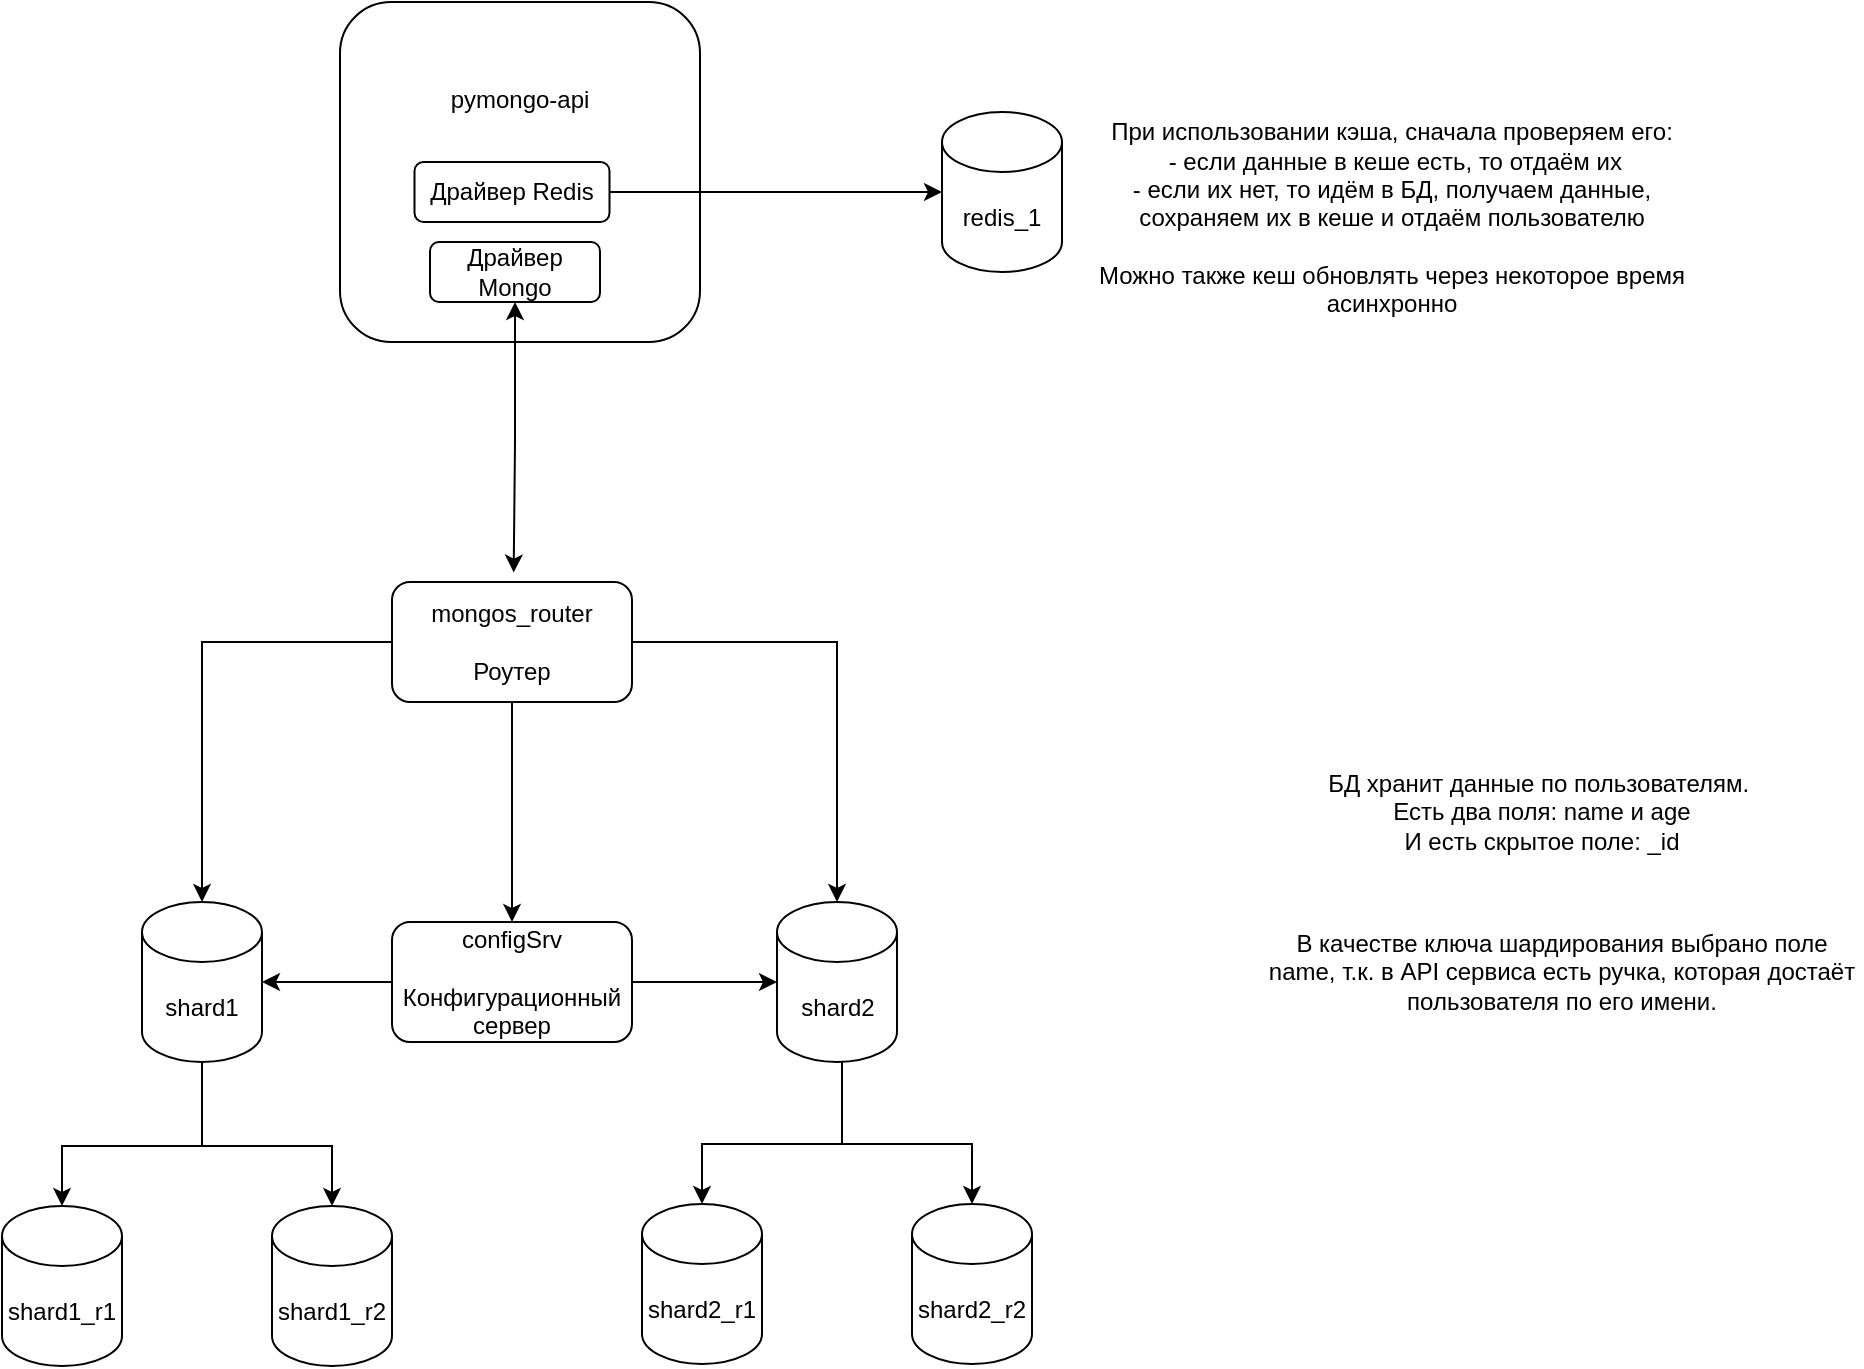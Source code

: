 <mxfile version="24.6.4" type="device">
  <diagram name="Page-1" id="-H_mtQnk-PTXWXPvYvuk">
    <mxGraphModel dx="1774" dy="1129" grid="1" gridSize="10" guides="1" tooltips="1" connect="1" arrows="1" fold="1" page="1" pageScale="1" pageWidth="1169" pageHeight="827" math="0" shadow="0">
      <root>
        <mxCell id="0" />
        <mxCell id="1" parent="0" />
        <mxCell id="zA23MoTUsTF4_91t8viU-2" value="shard1" style="shape=cylinder3;whiteSpace=wrap;html=1;boundedLbl=1;backgroundOutline=1;size=15;" parent="1" vertex="1">
          <mxGeometry x="170" y="530" width="60" height="80" as="geometry" />
        </mxCell>
        <mxCell id="D9CXgukpsAMVDsTzwWb0-2" value="configSrv&lt;div&gt;&lt;br&gt;&lt;div&gt;Конфигурационный&lt;/div&gt;&lt;div&gt;сервер&lt;/div&gt;&lt;/div&gt;" style="rounded=1;whiteSpace=wrap;html=1;" parent="1" vertex="1">
          <mxGeometry x="295" y="540" width="120" height="60" as="geometry" />
        </mxCell>
        <mxCell id="D9CXgukpsAMVDsTzwWb0-9" style="edgeStyle=orthogonalEdgeStyle;rounded=0;orthogonalLoop=1;jettySize=auto;html=1;entryX=0.5;entryY=0;entryDx=0;entryDy=0;exitX=0.5;exitY=1;exitDx=0;exitDy=0;startArrow=none;startFill=0;" parent="1" source="D9CXgukpsAMVDsTzwWb0-3" target="D9CXgukpsAMVDsTzwWb0-2" edge="1">
          <mxGeometry relative="1" as="geometry" />
        </mxCell>
        <mxCell id="D9CXgukpsAMVDsTzwWb0-3" value="&lt;div&gt;mongos_router&lt;/div&gt;&lt;div&gt;&lt;br&gt;&lt;/div&gt;Роутер" style="rounded=1;whiteSpace=wrap;html=1;" parent="1" vertex="1">
          <mxGeometry x="295" y="370" width="120" height="60" as="geometry" />
        </mxCell>
        <mxCell id="D9CXgukpsAMVDsTzwWb0-4" value="shard2" style="shape=cylinder3;whiteSpace=wrap;html=1;boundedLbl=1;backgroundOutline=1;size=15;" parent="1" vertex="1">
          <mxGeometry x="487.5" y="530" width="60" height="80" as="geometry" />
        </mxCell>
        <mxCell id="D9CXgukpsAMVDsTzwWb0-5" style="edgeStyle=orthogonalEdgeStyle;rounded=0;orthogonalLoop=1;jettySize=auto;html=1;entryX=0.5;entryY=0;entryDx=0;entryDy=0;entryPerimeter=0;startArrow=none;startFill=0;" parent="1" source="D9CXgukpsAMVDsTzwWb0-3" target="zA23MoTUsTF4_91t8viU-2" edge="1">
          <mxGeometry relative="1" as="geometry" />
        </mxCell>
        <mxCell id="D9CXgukpsAMVDsTzwWb0-6" style="edgeStyle=orthogonalEdgeStyle;rounded=0;orthogonalLoop=1;jettySize=auto;html=1;entryX=0.5;entryY=0;entryDx=0;entryDy=0;entryPerimeter=0;startArrow=none;startFill=0;" parent="1" source="D9CXgukpsAMVDsTzwWb0-3" target="D9CXgukpsAMVDsTzwWb0-4" edge="1">
          <mxGeometry relative="1" as="geometry" />
        </mxCell>
        <mxCell id="D9CXgukpsAMVDsTzwWb0-7" value="" style="group;movable=0;resizable=0;rotatable=0;deletable=0;editable=0;locked=1;connectable=0;" parent="1" vertex="1" connectable="0">
          <mxGeometry x="279" y="140" width="170" height="110" as="geometry" />
        </mxCell>
        <mxCell id="zA23MoTUsTF4_91t8viU-3" value="pymongo-api&lt;div&gt;&lt;br&gt;&lt;/div&gt;&lt;div&gt;&lt;br&gt;&lt;/div&gt;&lt;div&gt;&lt;br&gt;&lt;/div&gt;&lt;div&gt;&lt;br&gt;&lt;/div&gt;&lt;div&gt;&lt;br&gt;&lt;/div&gt;" style="rounded=1;whiteSpace=wrap;html=1;movable=0;resizable=0;rotatable=0;deletable=0;editable=0;locked=1;connectable=0;" parent="D9CXgukpsAMVDsTzwWb0-7" vertex="1">
          <mxGeometry x="-10" y="-60" width="180" height="170" as="geometry" />
        </mxCell>
        <mxCell id="D9CXgukpsAMVDsTzwWb0-1" value="Драйвер Mongo" style="rounded=1;whiteSpace=wrap;html=1;" parent="D9CXgukpsAMVDsTzwWb0-7" vertex="1">
          <mxGeometry x="35" y="60" width="85" height="30" as="geometry" />
        </mxCell>
        <mxCell id="D9CXgukpsAMVDsTzwWb0-8" style="edgeStyle=orthogonalEdgeStyle;rounded=0;orthogonalLoop=1;jettySize=auto;html=1;entryX=0.507;entryY=-0.079;entryDx=0;entryDy=0;entryPerimeter=0;startArrow=classic;startFill=1;" parent="1" source="D9CXgukpsAMVDsTzwWb0-1" target="D9CXgukpsAMVDsTzwWb0-3" edge="1">
          <mxGeometry relative="1" as="geometry" />
        </mxCell>
        <mxCell id="D9CXgukpsAMVDsTzwWb0-12" value="В качестве ключа шардирования выбрано поле name, т.к. в API сервиса есть ручка, которая достаёт пользователя по его имени." style="text;html=1;align=center;verticalAlign=middle;whiteSpace=wrap;rounded=0;" parent="1" vertex="1">
          <mxGeometry x="730" y="520" width="300" height="90" as="geometry" />
        </mxCell>
        <mxCell id="D9CXgukpsAMVDsTzwWb0-13" value="БД хранит данные по пользователям.&amp;nbsp;&lt;div&gt;Есть два поля: name и age&lt;/div&gt;&lt;div&gt;И есть скрытое поле: _id&lt;/div&gt;" style="text;html=1;align=center;verticalAlign=middle;whiteSpace=wrap;rounded=0;" parent="1" vertex="1">
          <mxGeometry x="720" y="450" width="300" height="70" as="geometry" />
        </mxCell>
        <mxCell id="42_YZ537Ep9w2OHwn1Fl-1" value="shard1_r1" style="shape=cylinder3;whiteSpace=wrap;html=1;boundedLbl=1;backgroundOutline=1;size=15;" parent="1" vertex="1">
          <mxGeometry x="100" y="682" width="60" height="80" as="geometry" />
        </mxCell>
        <mxCell id="42_YZ537Ep9w2OHwn1Fl-2" value="shard1_r2" style="shape=cylinder3;whiteSpace=wrap;html=1;boundedLbl=1;backgroundOutline=1;size=15;" parent="1" vertex="1">
          <mxGeometry x="235" y="682" width="60" height="80" as="geometry" />
        </mxCell>
        <mxCell id="42_YZ537Ep9w2OHwn1Fl-3" style="edgeStyle=orthogonalEdgeStyle;rounded=0;orthogonalLoop=1;jettySize=auto;html=1;entryX=0.5;entryY=0;entryDx=0;entryDy=0;entryPerimeter=0;exitX=0.5;exitY=1;exitDx=0;exitDy=0;exitPerimeter=0;" parent="1" source="zA23MoTUsTF4_91t8viU-2" target="42_YZ537Ep9w2OHwn1Fl-1" edge="1">
          <mxGeometry relative="1" as="geometry">
            <Array as="points">
              <mxPoint x="200" y="652" />
              <mxPoint x="130" y="652" />
            </Array>
          </mxGeometry>
        </mxCell>
        <mxCell id="42_YZ537Ep9w2OHwn1Fl-4" style="edgeStyle=orthogonalEdgeStyle;rounded=0;orthogonalLoop=1;jettySize=auto;html=1;entryX=0.5;entryY=0;entryDx=0;entryDy=0;entryPerimeter=0;" parent="1" target="42_YZ537Ep9w2OHwn1Fl-2" edge="1">
          <mxGeometry relative="1" as="geometry">
            <mxPoint x="200" y="612" as="sourcePoint" />
            <Array as="points">
              <mxPoint x="200" y="652" />
              <mxPoint x="265" y="652" />
            </Array>
          </mxGeometry>
        </mxCell>
        <mxCell id="42_YZ537Ep9w2OHwn1Fl-5" value="shard2_r1" style="shape=cylinder3;whiteSpace=wrap;html=1;boundedLbl=1;backgroundOutline=1;size=15;" parent="1" vertex="1">
          <mxGeometry x="420" y="681" width="60" height="80" as="geometry" />
        </mxCell>
        <mxCell id="42_YZ537Ep9w2OHwn1Fl-6" value="shard2_r2" style="shape=cylinder3;whiteSpace=wrap;html=1;boundedLbl=1;backgroundOutline=1;size=15;" parent="1" vertex="1">
          <mxGeometry x="555" y="681" width="60" height="80" as="geometry" />
        </mxCell>
        <mxCell id="42_YZ537Ep9w2OHwn1Fl-7" style="edgeStyle=orthogonalEdgeStyle;rounded=0;orthogonalLoop=1;jettySize=auto;html=1;entryX=0.5;entryY=0;entryDx=0;entryDy=0;entryPerimeter=0;exitX=0.5;exitY=1;exitDx=0;exitDy=0;exitPerimeter=0;" parent="1" target="42_YZ537Ep9w2OHwn1Fl-5" edge="1">
          <mxGeometry relative="1" as="geometry">
            <mxPoint x="520" y="610" as="sourcePoint" />
            <Array as="points">
              <mxPoint x="520" y="651" />
              <mxPoint x="450" y="651" />
            </Array>
          </mxGeometry>
        </mxCell>
        <mxCell id="42_YZ537Ep9w2OHwn1Fl-8" style="edgeStyle=orthogonalEdgeStyle;rounded=0;orthogonalLoop=1;jettySize=auto;html=1;entryX=0.5;entryY=0;entryDx=0;entryDy=0;entryPerimeter=0;" parent="1" target="42_YZ537Ep9w2OHwn1Fl-6" edge="1">
          <mxGeometry relative="1" as="geometry">
            <mxPoint x="520" y="611" as="sourcePoint" />
            <Array as="points">
              <mxPoint x="520" y="651" />
              <mxPoint x="585" y="651" />
            </Array>
          </mxGeometry>
        </mxCell>
        <mxCell id="42_YZ537Ep9w2OHwn1Fl-9" style="edgeStyle=orthogonalEdgeStyle;rounded=0;orthogonalLoop=1;jettySize=auto;html=1;entryX=0;entryY=0.5;entryDx=0;entryDy=0;entryPerimeter=0;" parent="1" source="D9CXgukpsAMVDsTzwWb0-2" target="D9CXgukpsAMVDsTzwWb0-4" edge="1">
          <mxGeometry relative="1" as="geometry" />
        </mxCell>
        <mxCell id="42_YZ537Ep9w2OHwn1Fl-12" style="edgeStyle=orthogonalEdgeStyle;rounded=0;orthogonalLoop=1;jettySize=auto;html=1;entryX=1;entryY=0.5;entryDx=0;entryDy=0;entryPerimeter=0;" parent="1" source="D9CXgukpsAMVDsTzwWb0-2" target="zA23MoTUsTF4_91t8viU-2" edge="1">
          <mxGeometry relative="1" as="geometry" />
        </mxCell>
        <mxCell id="st85K4Z8vBVdBcALYrPj-7" value="Драйвер Redis" style="rounded=1;whiteSpace=wrap;html=1;" vertex="1" parent="1">
          <mxGeometry x="306.25" y="160" width="97.5" height="30" as="geometry" />
        </mxCell>
        <mxCell id="st85K4Z8vBVdBcALYrPj-8" value="redis_1" style="shape=cylinder3;whiteSpace=wrap;html=1;boundedLbl=1;backgroundOutline=1;size=15;" vertex="1" parent="1">
          <mxGeometry x="570" y="135" width="60" height="80" as="geometry" />
        </mxCell>
        <mxCell id="st85K4Z8vBVdBcALYrPj-9" style="edgeStyle=orthogonalEdgeStyle;rounded=0;orthogonalLoop=1;jettySize=auto;html=1;entryX=0;entryY=0.5;entryDx=0;entryDy=0;entryPerimeter=0;" edge="1" parent="1" source="st85K4Z8vBVdBcALYrPj-7" target="st85K4Z8vBVdBcALYrPj-8">
          <mxGeometry relative="1" as="geometry" />
        </mxCell>
        <mxCell id="st85K4Z8vBVdBcALYrPj-10" value="При использовании кэша, сначала проверяем его:&lt;div&gt;&amp;nbsp;- если данные в кеше есть, то отдаём их&lt;/div&gt;&lt;div&gt;- если их нет, то идём в БД, получаем данные, сохраняем их в кеше и отдаём пользователю&lt;/div&gt;&lt;div&gt;&lt;br&gt;&lt;/div&gt;&lt;div&gt;Можно также кеш обновлять через некоторое время асинхронно&lt;/div&gt;" style="text;html=1;align=center;verticalAlign=middle;whiteSpace=wrap;rounded=0;" vertex="1" parent="1">
          <mxGeometry x="640" y="130" width="310" height="115" as="geometry" />
        </mxCell>
      </root>
    </mxGraphModel>
  </diagram>
</mxfile>
